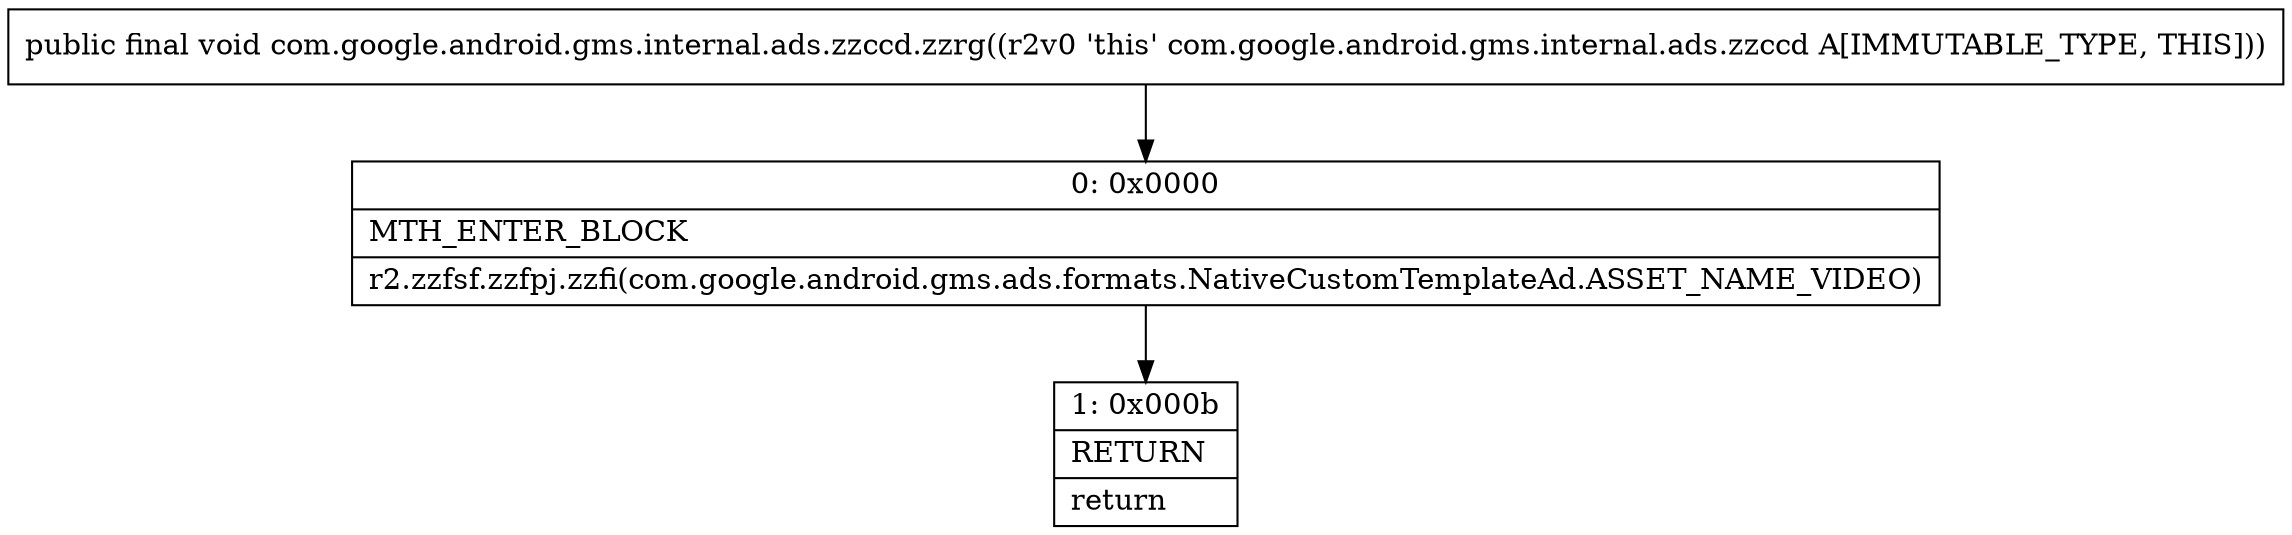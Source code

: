 digraph "CFG forcom.google.android.gms.internal.ads.zzccd.zzrg()V" {
Node_0 [shape=record,label="{0\:\ 0x0000|MTH_ENTER_BLOCK\l|r2.zzfsf.zzfpj.zzfi(com.google.android.gms.ads.formats.NativeCustomTemplateAd.ASSET_NAME_VIDEO)\l}"];
Node_1 [shape=record,label="{1\:\ 0x000b|RETURN\l|return\l}"];
MethodNode[shape=record,label="{public final void com.google.android.gms.internal.ads.zzccd.zzrg((r2v0 'this' com.google.android.gms.internal.ads.zzccd A[IMMUTABLE_TYPE, THIS])) }"];
MethodNode -> Node_0;
Node_0 -> Node_1;
}


